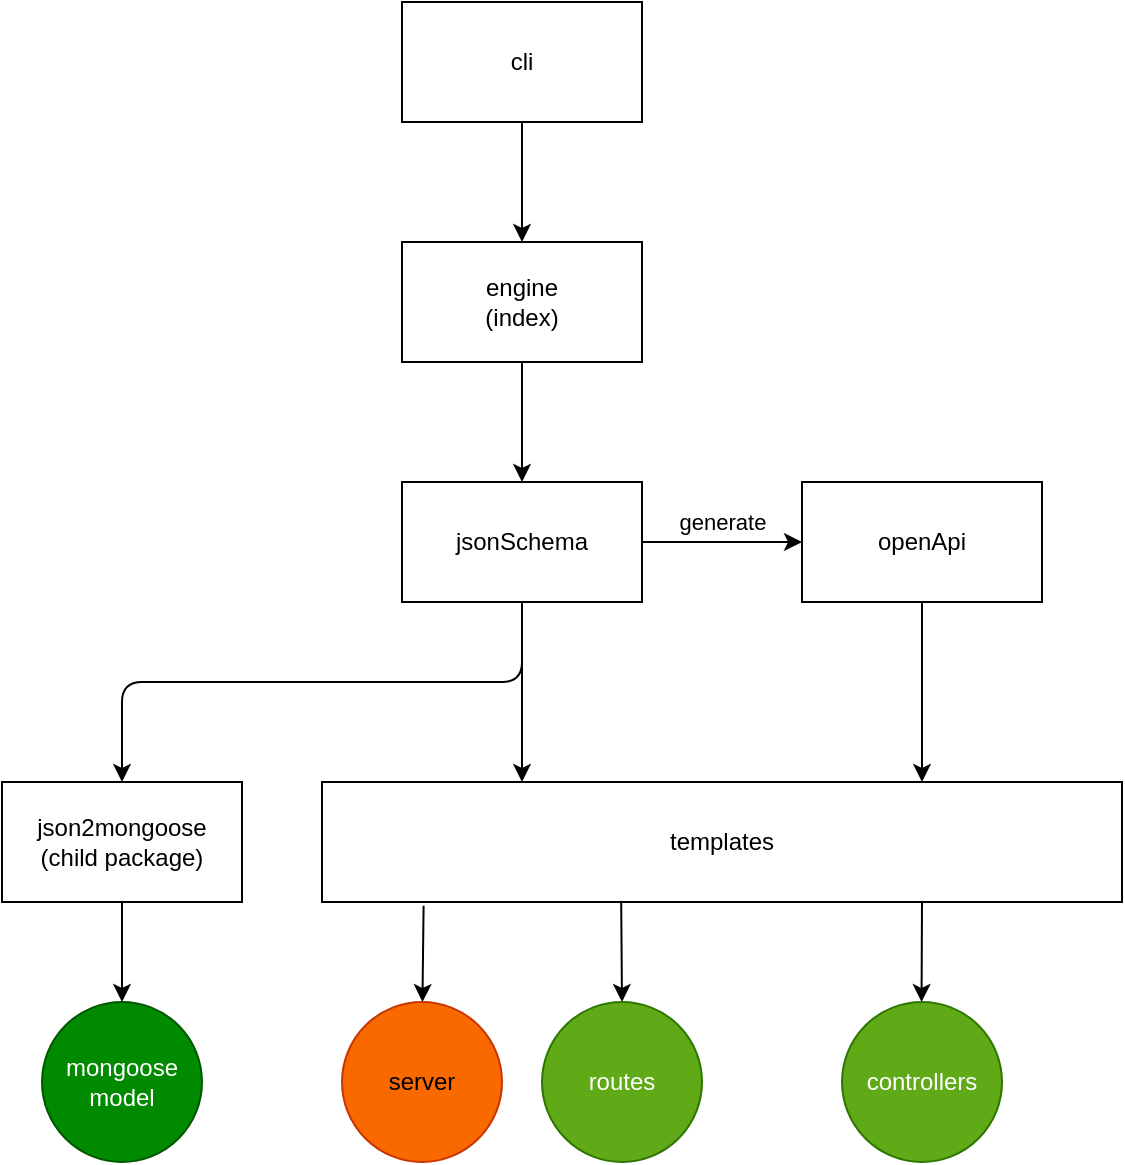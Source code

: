 <mxfile>
    <diagram id="GkbHEiNQI5GhD6gRI8rd" name="Page-1">
        <mxGraphModel dx="745" dy="416" grid="1" gridSize="10" guides="1" tooltips="1" connect="1" arrows="1" fold="1" page="1" pageScale="1" pageWidth="850" pageHeight="1100" math="0" shadow="0">
            <root>
                <mxCell id="0"/>
                <mxCell id="1" parent="0"/>
                <mxCell id="5" value="" style="edgeStyle=none;html=1;" parent="1" source="2" target="4" edge="1">
                    <mxGeometry relative="1" as="geometry"/>
                </mxCell>
                <mxCell id="2" value="cli" style="rounded=0;whiteSpace=wrap;html=1;" parent="1" vertex="1">
                    <mxGeometry x="360" y="40" width="120" height="60" as="geometry"/>
                </mxCell>
                <mxCell id="44" value="" style="edgeStyle=none;html=1;" parent="1" source="4" target="13" edge="1">
                    <mxGeometry relative="1" as="geometry"/>
                </mxCell>
                <mxCell id="4" value="engine &lt;br&gt;(index)" style="rounded=0;whiteSpace=wrap;html=1;" parent="1" vertex="1">
                    <mxGeometry x="360" y="160" width="120" height="60" as="geometry"/>
                </mxCell>
                <mxCell id="30" value="" style="edgeStyle=none;html=1;" parent="1" source="6" target="29" edge="1">
                    <mxGeometry relative="1" as="geometry"/>
                </mxCell>
                <mxCell id="6" value="json2mongoose&lt;br&gt;(child package)" style="rounded=0;whiteSpace=wrap;html=1;" parent="1" vertex="1">
                    <mxGeometry x="160" y="430" width="120" height="60" as="geometry"/>
                </mxCell>
                <mxCell id="21" value="generate" style="edgeStyle=none;html=1;" parent="1" source="13" target="15" edge="1">
                    <mxGeometry y="10" relative="1" as="geometry">
                        <mxPoint as="offset"/>
                    </mxGeometry>
                </mxCell>
                <mxCell id="24" value="" style="edgeStyle=none;html=1;entryX=0.25;entryY=0;entryDx=0;entryDy=0;" parent="1" source="13" target="22" edge="1">
                    <mxGeometry relative="1" as="geometry"/>
                </mxCell>
                <mxCell id="43" style="edgeStyle=none;html=1;" parent="1" source="13" target="6" edge="1">
                    <mxGeometry relative="1" as="geometry">
                        <Array as="points">
                            <mxPoint x="420" y="380"/>
                            <mxPoint x="220" y="380"/>
                        </Array>
                    </mxGeometry>
                </mxCell>
                <mxCell id="13" value="jsonSchema" style="rounded=0;whiteSpace=wrap;html=1;" parent="1" vertex="1">
                    <mxGeometry x="360" y="280" width="120" height="60" as="geometry"/>
                </mxCell>
                <mxCell id="42" style="edgeStyle=none;html=1;entryX=0.75;entryY=0;entryDx=0;entryDy=0;" parent="1" source="15" target="22" edge="1">
                    <mxGeometry relative="1" as="geometry">
                        <mxPoint x="740" y="560" as="targetPoint"/>
                    </mxGeometry>
                </mxCell>
                <mxCell id="15" value="openApi" style="rounded=0;whiteSpace=wrap;html=1;" parent="1" vertex="1">
                    <mxGeometry x="560" y="280" width="120" height="60" as="geometry"/>
                </mxCell>
                <mxCell id="32" value="" style="edgeStyle=none;html=1;exitX=0.127;exitY=1.032;exitDx=0;exitDy=0;exitPerimeter=0;" parent="1" source="22" target="31" edge="1">
                    <mxGeometry relative="1" as="geometry"/>
                </mxCell>
                <mxCell id="40" style="edgeStyle=none;html=1;exitX=0.75;exitY=1;exitDx=0;exitDy=0;" parent="1" source="22" target="35" edge="1">
                    <mxGeometry relative="1" as="geometry"/>
                </mxCell>
                <mxCell id="46" style="edgeStyle=none;html=1;exitX=0.374;exitY=1.005;exitDx=0;exitDy=0;exitPerimeter=0;" edge="1" parent="1" source="22" target="33">
                    <mxGeometry relative="1" as="geometry"/>
                </mxCell>
                <mxCell id="22" value="templates" style="rounded=0;whiteSpace=wrap;html=1;" parent="1" vertex="1">
                    <mxGeometry x="320" y="430" width="400" height="60" as="geometry"/>
                </mxCell>
                <mxCell id="29" value="mongoose model" style="ellipse;whiteSpace=wrap;html=1;rounded=0;fillColor=#008a00;strokeColor=#005700;fontColor=#ffffff;" parent="1" vertex="1">
                    <mxGeometry x="180" y="540" width="80" height="80" as="geometry"/>
                </mxCell>
                <mxCell id="31" value="server" style="ellipse;whiteSpace=wrap;html=1;rounded=0;fillColor=#fa6800;fontColor=#000000;strokeColor=#C73500;" parent="1" vertex="1">
                    <mxGeometry x="330" y="540" width="80" height="80" as="geometry"/>
                </mxCell>
                <mxCell id="33" value="routes" style="ellipse;whiteSpace=wrap;html=1;rounded=0;fillColor=#60a917;fontColor=#ffffff;strokeColor=#2D7600;" parent="1" vertex="1">
                    <mxGeometry x="430" y="540" width="80" height="80" as="geometry"/>
                </mxCell>
                <mxCell id="35" value="controllers" style="ellipse;whiteSpace=wrap;html=1;rounded=0;fillColor=#60a917;fontColor=#ffffff;strokeColor=#2D7600;" parent="1" vertex="1">
                    <mxGeometry x="580" y="540" width="80" height="80" as="geometry"/>
                </mxCell>
            </root>
        </mxGraphModel>
    </diagram>
</mxfile>